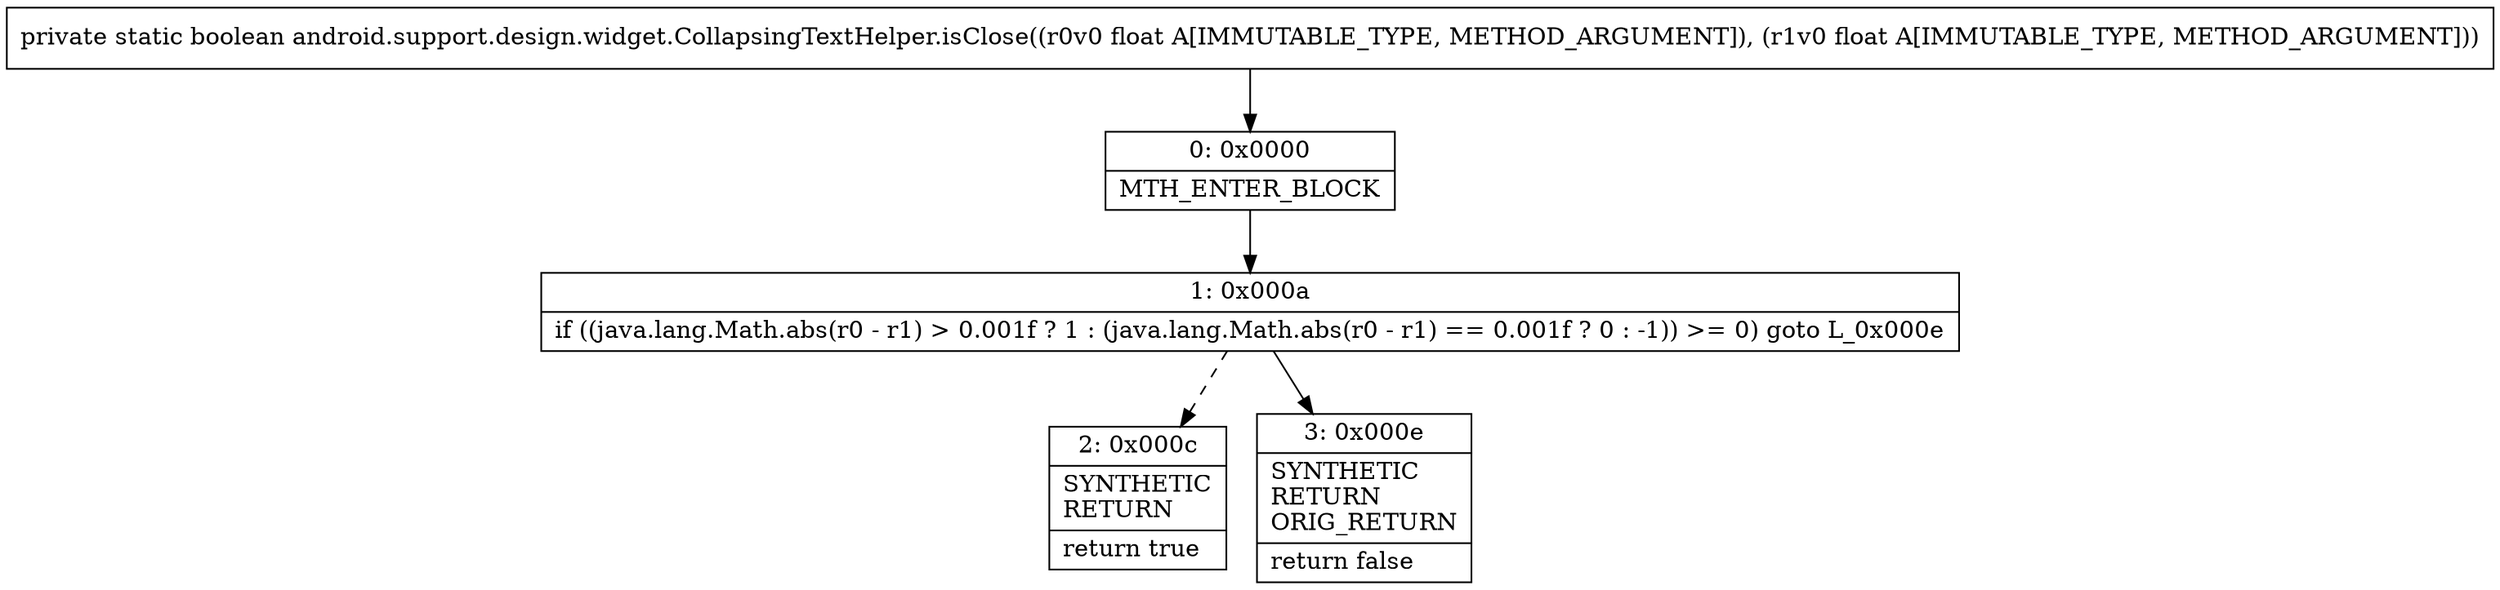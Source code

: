 digraph "CFG forandroid.support.design.widget.CollapsingTextHelper.isClose(FF)Z" {
Node_0 [shape=record,label="{0\:\ 0x0000|MTH_ENTER_BLOCK\l}"];
Node_1 [shape=record,label="{1\:\ 0x000a|if ((java.lang.Math.abs(r0 \- r1) \> 0.001f ? 1 : (java.lang.Math.abs(r0 \- r1) == 0.001f ? 0 : \-1)) \>= 0) goto L_0x000e\l}"];
Node_2 [shape=record,label="{2\:\ 0x000c|SYNTHETIC\lRETURN\l|return true\l}"];
Node_3 [shape=record,label="{3\:\ 0x000e|SYNTHETIC\lRETURN\lORIG_RETURN\l|return false\l}"];
MethodNode[shape=record,label="{private static boolean android.support.design.widget.CollapsingTextHelper.isClose((r0v0 float A[IMMUTABLE_TYPE, METHOD_ARGUMENT]), (r1v0 float A[IMMUTABLE_TYPE, METHOD_ARGUMENT])) }"];
MethodNode -> Node_0;
Node_0 -> Node_1;
Node_1 -> Node_2[style=dashed];
Node_1 -> Node_3;
}

